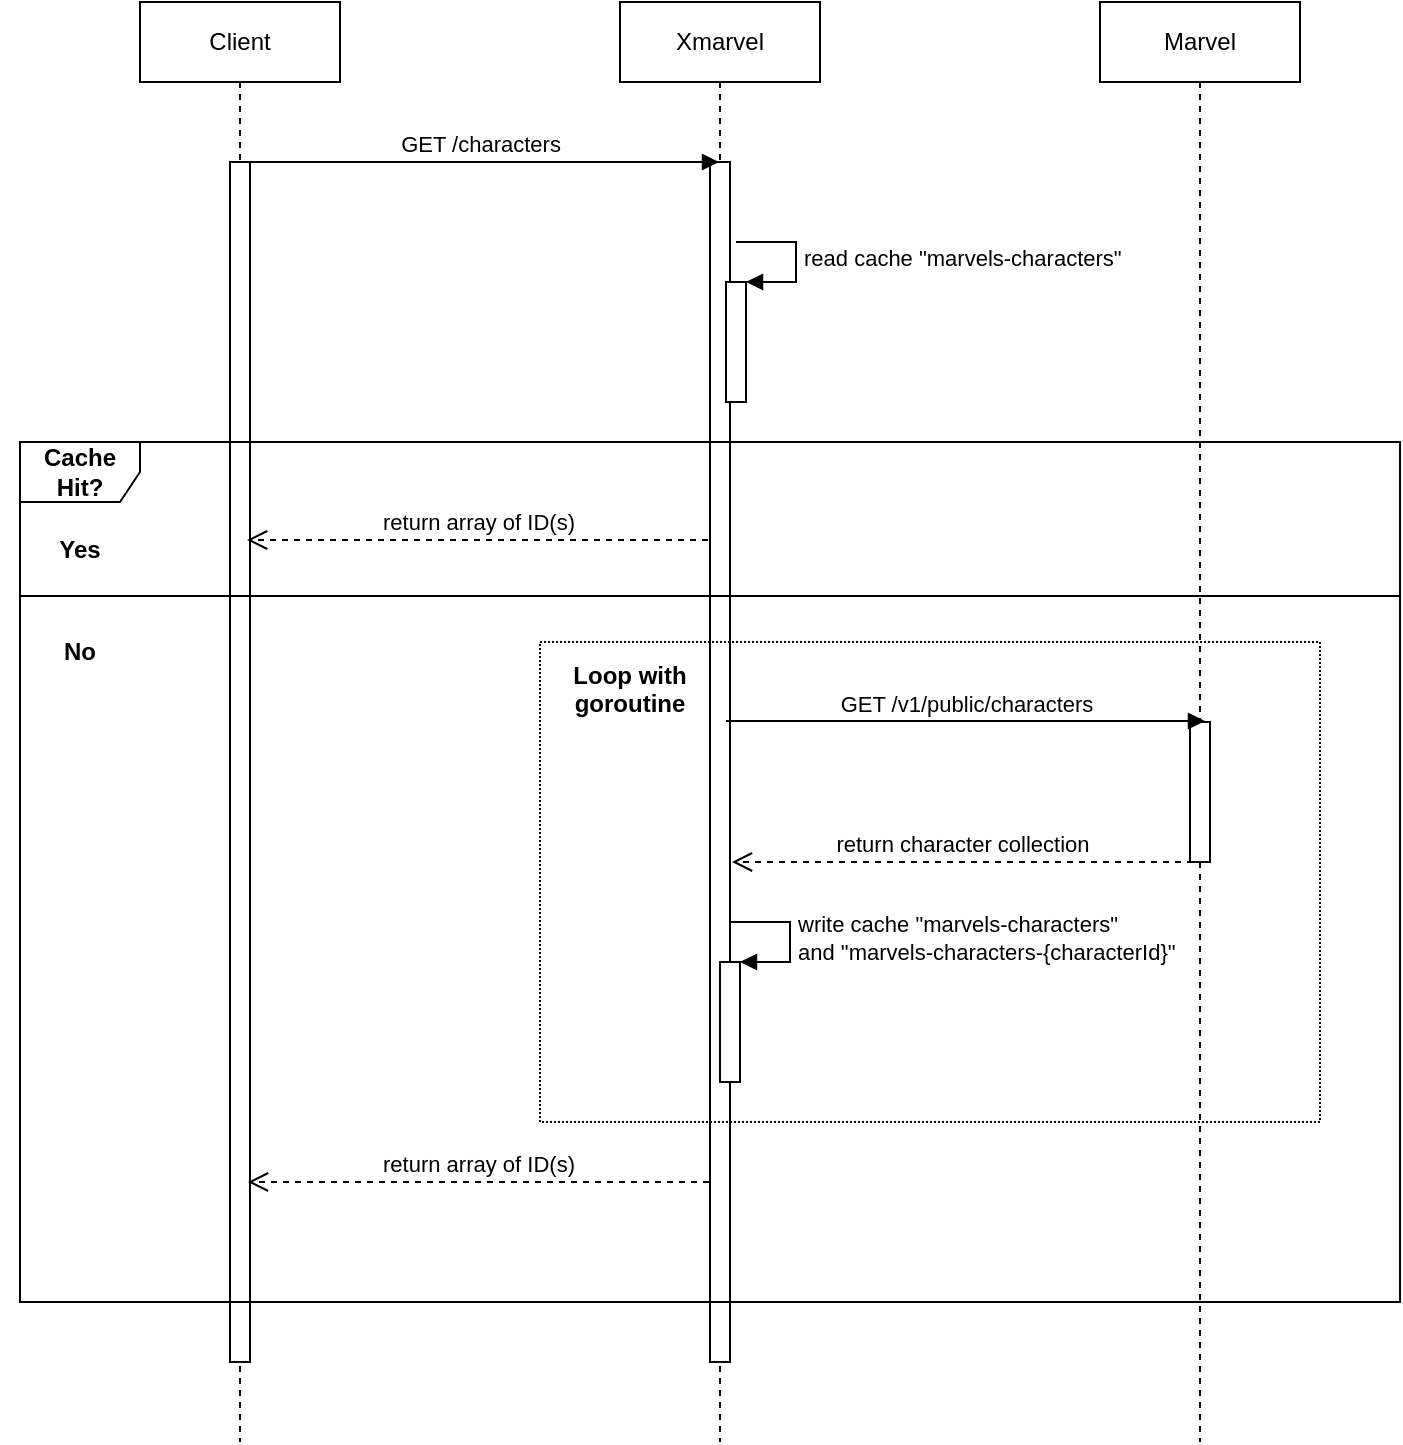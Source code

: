 <mxfile version="14.5.8" type="device" pages="2"><diagram id="aKBFL8hHfEFXTBB95TPj" name="List"><mxGraphModel dx="1040" dy="654" grid="1" gridSize="10" guides="1" tooltips="1" connect="1" arrows="1" fold="1" page="1" pageScale="1" pageWidth="850" pageHeight="1100" math="0" shadow="0"><root><mxCell id="0"/><mxCell id="1" parent="0"/><mxCell id="n2_ziN6dZuGN8iytV9YL-3" value="Marvel" style="shape=umlLifeline;perimeter=lifelinePerimeter;whiteSpace=wrap;html=1;container=1;collapsible=0;recursiveResize=0;outlineConnect=0;" vertex="1" parent="1"><mxGeometry x="670" y="80" width="100" height="720" as="geometry"/></mxCell><mxCell id="n2_ziN6dZuGN8iytV9YL-19" value="" style="html=1;points=[];perimeter=orthogonalPerimeter;" vertex="1" parent="1"><mxGeometry x="715" y="440" width="10" height="70" as="geometry"/></mxCell><mxCell id="n2_ziN6dZuGN8iytV9YL-1" value="Client" style="shape=umlLifeline;perimeter=lifelinePerimeter;whiteSpace=wrap;html=1;container=1;collapsible=0;recursiveResize=0;outlineConnect=0;" vertex="1" parent="1"><mxGeometry x="190" y="80" width="100" height="720" as="geometry"/></mxCell><mxCell id="n2_ziN6dZuGN8iytV9YL-4" value="" style="html=1;points=[];perimeter=orthogonalPerimeter;" vertex="1" parent="n2_ziN6dZuGN8iytV9YL-1"><mxGeometry x="45" y="80" width="10" height="600" as="geometry"/></mxCell><mxCell id="n2_ziN6dZuGN8iytV9YL-2" value="Xmarvel" style="shape=umlLifeline;perimeter=lifelinePerimeter;whiteSpace=wrap;html=1;container=1;collapsible=0;recursiveResize=0;outlineConnect=0;" vertex="1" parent="1"><mxGeometry x="430" y="80" width="100" height="720" as="geometry"/></mxCell><mxCell id="n2_ziN6dZuGN8iytV9YL-5" value="" style="html=1;points=[];perimeter=orthogonalPerimeter;" vertex="1" parent="n2_ziN6dZuGN8iytV9YL-2"><mxGeometry x="45" y="80" width="10" height="600" as="geometry"/></mxCell><mxCell id="n2_ziN6dZuGN8iytV9YL-6" value="GET /characters" style="html=1;verticalAlign=bottom;endArrow=block;" edge="1" parent="1" target="n2_ziN6dZuGN8iytV9YL-2"><mxGeometry width="80" relative="1" as="geometry"><mxPoint x="240" y="160" as="sourcePoint"/><mxPoint x="320" y="160" as="targetPoint"/></mxGeometry></mxCell><mxCell id="n2_ziN6dZuGN8iytV9YL-7" value="" style="html=1;points=[];perimeter=orthogonalPerimeter;" vertex="1" parent="1"><mxGeometry x="483" y="220" width="10" height="60" as="geometry"/></mxCell><mxCell id="n2_ziN6dZuGN8iytV9YL-8" value="read cache &quot;marvels-characters&quot;" style="edgeStyle=orthogonalEdgeStyle;html=1;align=left;spacingLeft=2;endArrow=block;rounded=0;entryX=1;entryY=0;" edge="1" target="n2_ziN6dZuGN8iytV9YL-7" parent="1"><mxGeometry relative="1" as="geometry"><mxPoint x="488" y="200" as="sourcePoint"/><Array as="points"><mxPoint x="518" y="200"/></Array></mxGeometry></mxCell><mxCell id="n2_ziN6dZuGN8iytV9YL-9" value="return array of ID(s)" style="html=1;verticalAlign=bottom;endArrow=open;dashed=1;endSize=8;" edge="1" parent="1"><mxGeometry relative="1" as="geometry"><mxPoint x="474" y="349" as="sourcePoint"/><mxPoint x="243.5" y="349" as="targetPoint"/></mxGeometry></mxCell><mxCell id="n2_ziN6dZuGN8iytV9YL-11" value="GET /v1/public/characters" style="html=1;verticalAlign=bottom;endArrow=block;" edge="1" parent="1"><mxGeometry width="80" relative="1" as="geometry"><mxPoint x="483" y="439.5" as="sourcePoint"/><mxPoint x="722.5" y="439.5" as="targetPoint"/></mxGeometry></mxCell><mxCell id="n2_ziN6dZuGN8iytV9YL-12" value="return character collection" style="html=1;verticalAlign=bottom;endArrow=open;dashed=1;endSize=8;" edge="1" parent="1"><mxGeometry relative="1" as="geometry"><mxPoint x="716.5" y="510" as="sourcePoint"/><mxPoint x="486" y="510" as="targetPoint"/></mxGeometry></mxCell><mxCell id="n2_ziN6dZuGN8iytV9YL-14" value="" style="html=1;points=[];perimeter=orthogonalPerimeter;" vertex="1" parent="1"><mxGeometry x="480" y="560" width="10" height="60" as="geometry"/></mxCell><mxCell id="n2_ziN6dZuGN8iytV9YL-15" value="write cache &quot;marvels-characters&quot;&lt;br&gt;and &quot;marvels-characters-{characterId}&quot;" style="edgeStyle=orthogonalEdgeStyle;html=1;align=left;spacingLeft=2;endArrow=block;rounded=0;entryX=1;entryY=0;" edge="1" parent="1" target="n2_ziN6dZuGN8iytV9YL-14"><mxGeometry relative="1" as="geometry"><mxPoint x="485" y="540" as="sourcePoint"/><Array as="points"><mxPoint x="515" y="540"/></Array></mxGeometry></mxCell><mxCell id="n2_ziN6dZuGN8iytV9YL-16" value="" style="html=1;dashed=1;fillColor=none;dashPattern=1 1;" vertex="1" parent="1"><mxGeometry x="390" y="400" width="390" height="240" as="geometry"/></mxCell><mxCell id="n2_ziN6dZuGN8iytV9YL-17" value="Loop with&#10;goroutine" style="text;align=center;fontStyle=1;verticalAlign=middle;spacingLeft=3;spacingRight=3;strokeColor=none;rotatable=0;points=[[0,0.5],[1,0.5]];portConstraint=eastwest;dashed=1;dashPattern=1 1;fillColor=none;" vertex="1" parent="1"><mxGeometry x="390" y="400" width="90" height="46" as="geometry"/></mxCell><mxCell id="n2_ziN6dZuGN8iytV9YL-18" value="return array of ID(s)" style="html=1;verticalAlign=bottom;endArrow=open;dashed=1;endSize=8;" edge="1" parent="1"><mxGeometry relative="1" as="geometry"><mxPoint x="474.5" y="670" as="sourcePoint"/><mxPoint x="244" y="670" as="targetPoint"/></mxGeometry></mxCell><mxCell id="n2_ziN6dZuGN8iytV9YL-20" value="&lt;b&gt;Cache&lt;br&gt;Hit?&lt;/b&gt;" style="shape=umlFrame;whiteSpace=wrap;html=1;fillColor=#ffffff;" vertex="1" parent="1"><mxGeometry x="130" y="300" width="690" height="430" as="geometry"/></mxCell><mxCell id="n2_ziN6dZuGN8iytV9YL-21" value="" style="line;strokeWidth=1;fillColor=none;align=left;verticalAlign=middle;spacingTop=-1;spacingLeft=3;spacingRight=3;rotatable=0;labelPosition=right;points=[];portConstraint=eastwest;" vertex="1" parent="1"><mxGeometry x="130" y="373" width="690" height="8" as="geometry"/></mxCell><mxCell id="n2_ziN6dZuGN8iytV9YL-22" value="Yes" style="text;align=center;fontStyle=1;verticalAlign=middle;spacingLeft=3;spacingRight=3;strokeColor=none;rotatable=0;points=[[0,0.5],[1,0.5]];portConstraint=eastwest;" vertex="1" parent="1"><mxGeometry x="120" y="340" width="80" height="26" as="geometry"/></mxCell><mxCell id="n2_ziN6dZuGN8iytV9YL-23" value="No" style="text;align=center;fontStyle=1;verticalAlign=middle;spacingLeft=3;spacingRight=3;strokeColor=none;rotatable=0;points=[[0,0.5],[1,0.5]];portConstraint=eastwest;" vertex="1" parent="1"><mxGeometry x="120" y="391" width="80" height="26" as="geometry"/></mxCell></root></mxGraphModel></diagram><diagram name="Show" id="r4MqyRxoWS6LkI_t-1FK"><mxGraphModel dx="1040" dy="654" grid="1" gridSize="10" guides="1" tooltips="1" connect="1" arrows="1" fold="1" page="1" pageScale="1" pageWidth="850" pageHeight="1100" math="0" shadow="0"><root><mxCell id="0Mjz3tfYNw0LsfaraJUp-0"/><mxCell id="0Mjz3tfYNw0LsfaraJUp-1" parent="0Mjz3tfYNw0LsfaraJUp-0"/><mxCell id="0Mjz3tfYNw0LsfaraJUp-19" value="&lt;b&gt;Cache&lt;br&gt;Hit?&lt;/b&gt;" style="shape=umlFrame;whiteSpace=wrap;html=1;fillColor=#ffffff;" vertex="1" parent="0Mjz3tfYNw0LsfaraJUp-1"><mxGeometry x="130" y="300" width="690" height="430" as="geometry"/></mxCell><mxCell id="0Mjz3tfYNw0LsfaraJUp-2" value="Marvel" style="shape=umlLifeline;perimeter=lifelinePerimeter;whiteSpace=wrap;html=1;container=1;collapsible=0;recursiveResize=0;outlineConnect=0;" vertex="1" parent="0Mjz3tfYNw0LsfaraJUp-1"><mxGeometry x="670" y="80" width="100" height="720" as="geometry"/></mxCell><mxCell id="0Mjz3tfYNw0LsfaraJUp-3" value="" style="html=1;points=[];perimeter=orthogonalPerimeter;" vertex="1" parent="0Mjz3tfYNw0LsfaraJUp-1"><mxGeometry x="715" y="440" width="10" height="70" as="geometry"/></mxCell><mxCell id="0Mjz3tfYNw0LsfaraJUp-4" value="Client" style="shape=umlLifeline;perimeter=lifelinePerimeter;whiteSpace=wrap;html=1;container=1;collapsible=0;recursiveResize=0;outlineConnect=0;" vertex="1" parent="0Mjz3tfYNw0LsfaraJUp-1"><mxGeometry x="190" y="80" width="100" height="720" as="geometry"/></mxCell><mxCell id="0Mjz3tfYNw0LsfaraJUp-5" value="" style="html=1;points=[];perimeter=orthogonalPerimeter;" vertex="1" parent="0Mjz3tfYNw0LsfaraJUp-4"><mxGeometry x="45" y="80" width="10" height="600" as="geometry"/></mxCell><mxCell id="0Mjz3tfYNw0LsfaraJUp-6" value="Xmarvel" style="shape=umlLifeline;perimeter=lifelinePerimeter;whiteSpace=wrap;html=1;container=1;collapsible=0;recursiveResize=0;outlineConnect=0;" vertex="1" parent="0Mjz3tfYNw0LsfaraJUp-1"><mxGeometry x="430" y="80" width="100" height="720" as="geometry"/></mxCell><mxCell id="0Mjz3tfYNw0LsfaraJUp-7" value="" style="html=1;points=[];perimeter=orthogonalPerimeter;" vertex="1" parent="0Mjz3tfYNw0LsfaraJUp-6"><mxGeometry x="45" y="80" width="10" height="600" as="geometry"/></mxCell><mxCell id="0Mjz3tfYNw0LsfaraJUp-8" value="GET /characters/{characterId}" style="html=1;verticalAlign=bottom;endArrow=block;" edge="1" parent="0Mjz3tfYNw0LsfaraJUp-1" target="0Mjz3tfYNw0LsfaraJUp-6"><mxGeometry width="80" relative="1" as="geometry"><mxPoint x="240" y="160" as="sourcePoint"/><mxPoint x="320" y="160" as="targetPoint"/></mxGeometry></mxCell><mxCell id="0Mjz3tfYNw0LsfaraJUp-9" value="" style="html=1;points=[];perimeter=orthogonalPerimeter;" vertex="1" parent="0Mjz3tfYNw0LsfaraJUp-1"><mxGeometry x="483" y="220" width="10" height="60" as="geometry"/></mxCell><mxCell id="0Mjz3tfYNw0LsfaraJUp-10" value="read cache&lt;br&gt;&quot;marvels-characters-{characterID}&quot;" style="edgeStyle=orthogonalEdgeStyle;html=1;align=left;spacingLeft=2;endArrow=block;rounded=0;entryX=1;entryY=0;" edge="1" parent="0Mjz3tfYNw0LsfaraJUp-1" target="0Mjz3tfYNw0LsfaraJUp-9"><mxGeometry relative="1" as="geometry"><mxPoint x="488" y="200" as="sourcePoint"/><Array as="points"><mxPoint x="518" y="200"/></Array></mxGeometry></mxCell><mxCell id="0Mjz3tfYNw0LsfaraJUp-11" value="return character" style="html=1;verticalAlign=bottom;endArrow=open;dashed=1;endSize=8;" edge="1" parent="0Mjz3tfYNw0LsfaraJUp-1"><mxGeometry relative="1" as="geometry"><mxPoint x="474" y="349" as="sourcePoint"/><mxPoint x="243.5" y="349" as="targetPoint"/></mxGeometry></mxCell><mxCell id="0Mjz3tfYNw0LsfaraJUp-12" value="GET /v1/public/characters/{characterId}" style="html=1;verticalAlign=bottom;endArrow=block;" edge="1" parent="0Mjz3tfYNw0LsfaraJUp-1"><mxGeometry width="80" relative="1" as="geometry"><mxPoint x="483" y="439.5" as="sourcePoint"/><mxPoint x="722.5" y="439.5" as="targetPoint"/></mxGeometry></mxCell><mxCell id="0Mjz3tfYNw0LsfaraJUp-13" value="return character" style="html=1;verticalAlign=bottom;endArrow=open;dashed=1;endSize=8;" edge="1" parent="0Mjz3tfYNw0LsfaraJUp-1"><mxGeometry relative="1" as="geometry"><mxPoint x="716.5" y="510" as="sourcePoint"/><mxPoint x="486" y="510" as="targetPoint"/></mxGeometry></mxCell><mxCell id="0Mjz3tfYNw0LsfaraJUp-14" value="" style="html=1;points=[];perimeter=orthogonalPerimeter;" vertex="1" parent="0Mjz3tfYNw0LsfaraJUp-1"><mxGeometry x="480" y="560" width="10" height="60" as="geometry"/></mxCell><mxCell id="0Mjz3tfYNw0LsfaraJUp-15" value="write cache&lt;br&gt;&quot;marvels-characters-{characterId}&quot;" style="edgeStyle=orthogonalEdgeStyle;html=1;align=left;spacingLeft=2;endArrow=block;rounded=0;entryX=1;entryY=0;" edge="1" parent="0Mjz3tfYNw0LsfaraJUp-1" target="0Mjz3tfYNw0LsfaraJUp-14"><mxGeometry relative="1" as="geometry"><mxPoint x="485" y="540" as="sourcePoint"/><Array as="points"><mxPoint x="515" y="540"/></Array></mxGeometry></mxCell><mxCell id="0Mjz3tfYNw0LsfaraJUp-18" value="return character" style="html=1;verticalAlign=bottom;endArrow=open;dashed=1;endSize=8;" edge="1" parent="0Mjz3tfYNw0LsfaraJUp-1"><mxGeometry relative="1" as="geometry"><mxPoint x="474.5" y="670" as="sourcePoint"/><mxPoint x="244" y="670" as="targetPoint"/></mxGeometry></mxCell><mxCell id="0Mjz3tfYNw0LsfaraJUp-20" value="" style="line;strokeWidth=1;fillColor=none;align=left;verticalAlign=middle;spacingTop=-1;spacingLeft=3;spacingRight=3;rotatable=0;labelPosition=right;points=[];portConstraint=eastwest;" vertex="1" parent="0Mjz3tfYNw0LsfaraJUp-1"><mxGeometry x="130" y="373" width="690" height="8" as="geometry"/></mxCell><mxCell id="0Mjz3tfYNw0LsfaraJUp-21" value="Yes" style="text;align=center;fontStyle=1;verticalAlign=middle;spacingLeft=3;spacingRight=3;strokeColor=none;rotatable=0;points=[[0,0.5],[1,0.5]];portConstraint=eastwest;" vertex="1" parent="0Mjz3tfYNw0LsfaraJUp-1"><mxGeometry x="120" y="340" width="80" height="26" as="geometry"/></mxCell><mxCell id="0Mjz3tfYNw0LsfaraJUp-22" value="No" style="text;align=center;fontStyle=1;verticalAlign=middle;spacingLeft=3;spacingRight=3;strokeColor=none;rotatable=0;points=[[0,0.5],[1,0.5]];portConstraint=eastwest;" vertex="1" parent="0Mjz3tfYNw0LsfaraJUp-1"><mxGeometry x="120" y="391" width="80" height="26" as="geometry"/></mxCell></root></mxGraphModel></diagram></mxfile>